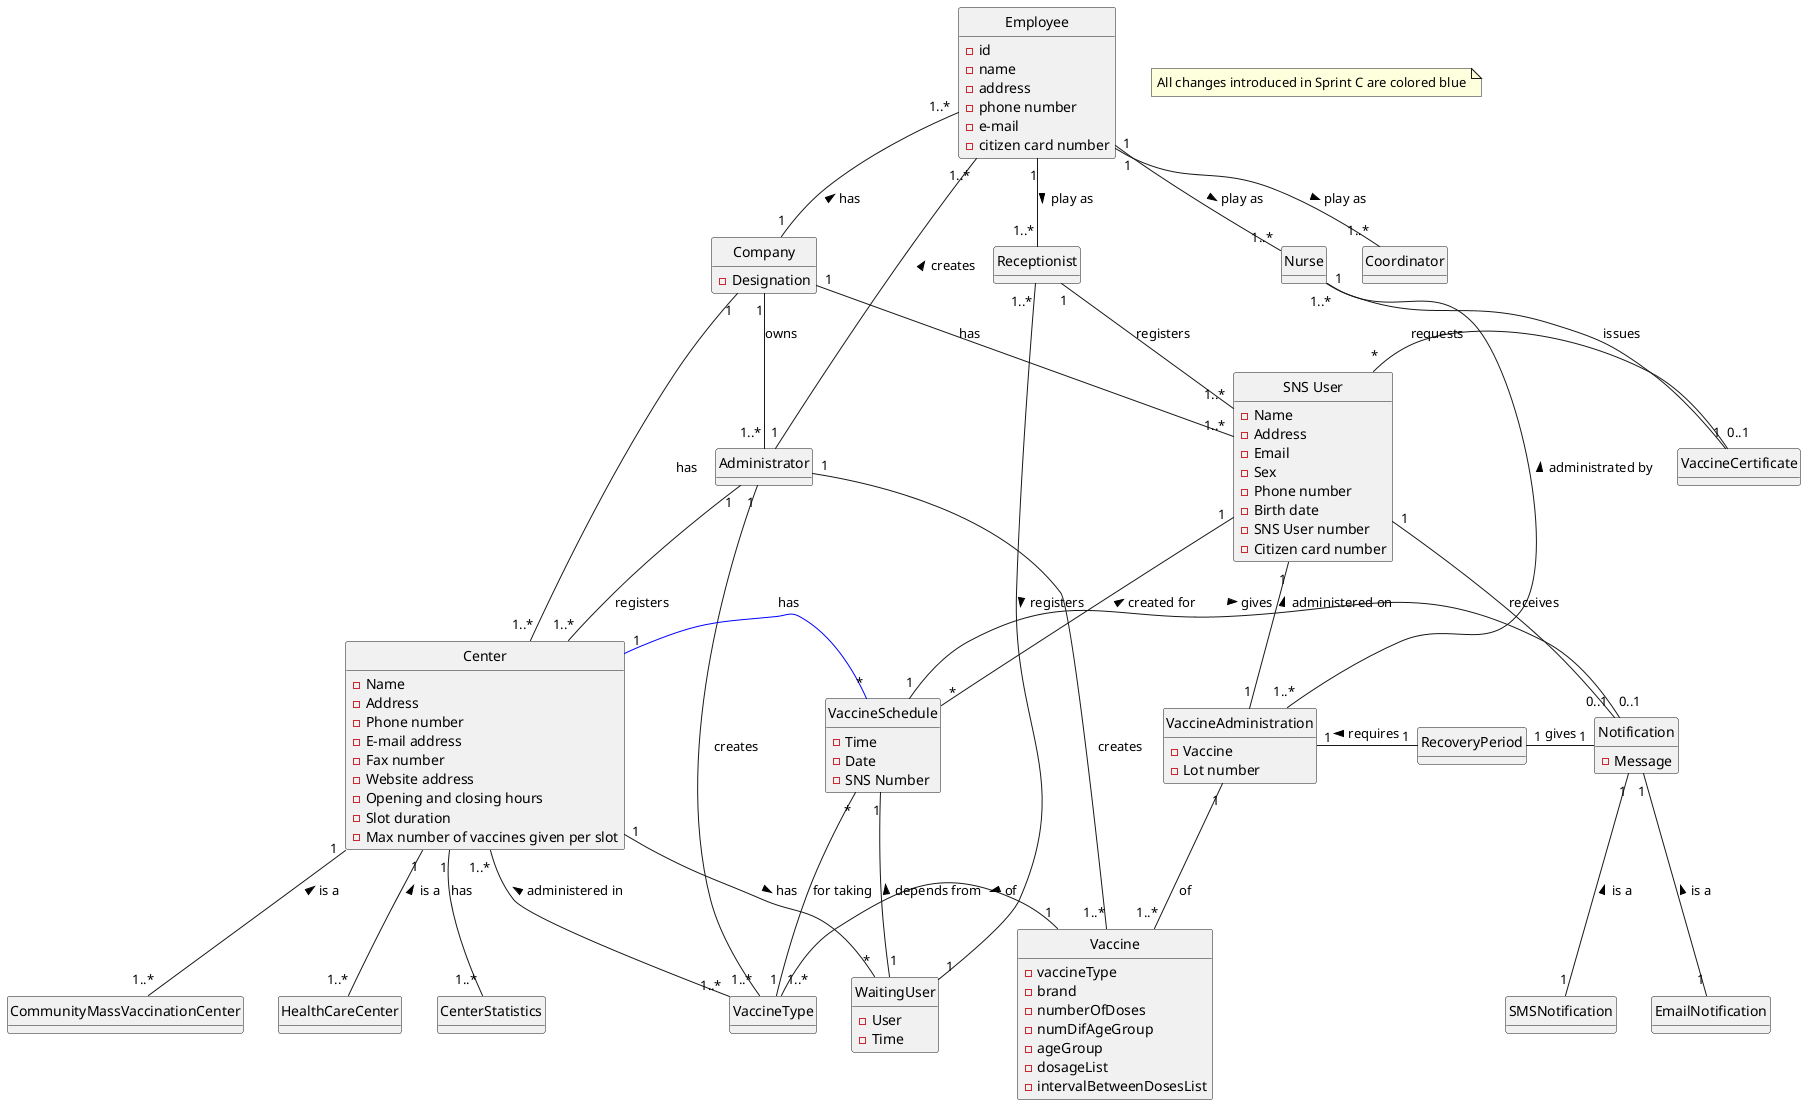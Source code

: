 @startuml
hide methods
hide circle

note "All changes introduced in Sprint C are colored blue" as N1
class Administrator{
}

class Nurse{
}

class "SNS User"{
- Name
- Address
- Email
- Sex
- Phone number
- Birth date
- SNS User number
- Citizen card number
}

class Coordinator{
}

class Receptionist{
}

class Vaccine{
- vaccineType
- brand
- numberOfDoses
- numDifAgeGroup
- ageGroup
- dosageList
- intervalBetweenDosesList
}

class VaccineType{
}

class VaccineSchedule{
- Time
- Date
- SNS Number
}

class Company{
- Designation
}

class CommunityMassVaccinationCenter{
}

class HealthCareCenter{
}

class Employee{
-id
-name
-address
-phone number
-e-mail
-citizen card number
}

class Center{

-Name
-Address
-Phone number
-E-mail address
-Fax number
-Website address
-Opening and closing hours
-Slot duration
-Max number of vaccines given per slot
}

class VaccineAdministration{
- Vaccine
- Lot number
}

class CenterStatistics{
}

class WaitingUser{
-User
-Time
}

class Notification{
-Message
}

class EmailNotification{
}

class SMSNotification{
}

class RecoveryPeriod{
}
class VaccineCertificate


Receptionist"1..*" -down- "1        "WaitingUser : > registers
Center "1"-left- "*"WaitingUser : > has
Center"1" -down- "1..*"CenterStatistics : has
CommunityMassVaccinationCenter"1..*" -up- "1"Center : > is a
HealthCareCenter"1..*" -up- "1"Center : > is a
Company"1" -left- "1..*"Employee : > has
Company"1" -down- "1..*"Center : has
Company"1" -right- "1..*""SNS User" : has
"SNS User" "1" -down- "*"VaccineSchedule : < created for
"SNS User""1" -down- "1"VaccineAdministration : < administered on
VaccineAdministration"1" -down- "1..*"Vaccine : of
Vaccine"1" -left- "1..*"VaccineType : > of
VaccineType"1..*" -left- "1..*"Center : > administered in
WaitingUser"1   "-up- "1"VaccineSchedule : > depends from
VaccineSchedule"*" -down- "1"VaccineType : for taking
Nurse"1" -right- "1..*"VaccineAdministration : < administrated by
Notification"1" -- "1"SMSNotification : < is a
Notification"1" -- "1"EmailNotification : < is a
VaccineSchedule"1" -right- "0..1"Notification : > gives
RecoveryPeriod"1" -right- "1"Notification : gives
RecoveryPeriod"1" -left- "1"VaccineAdministration : > requires
"SNS User" "*" -right- "0..1"VaccineCertificate : requests
Nurse "1..*" -down- "1"VaccineCertificate : issues
Receptionist"1" -- "1..*" "SNS User" : registers
Administrator"1" -- "1..*"Center : registers
Administrator"1" -- "1..*"Vaccine : creates
Administrator"1" -- "1..*"VaccineType : creates
"SNS User""1" -- "0..1"Notification : receives
Administrator"1" --"1..*"Employee : > creates
Nurse"1..*" -up- "1"Employee : < play as
Receptionist"1..*" -up- "1"Employee : < play as
Coordinator"1..*" -up- "1"Employee : < play as
Company"1"--"1..*"Administrator : owns
Center"1"-right[#0000FF]-"*"VaccineSchedule : has
@enduml